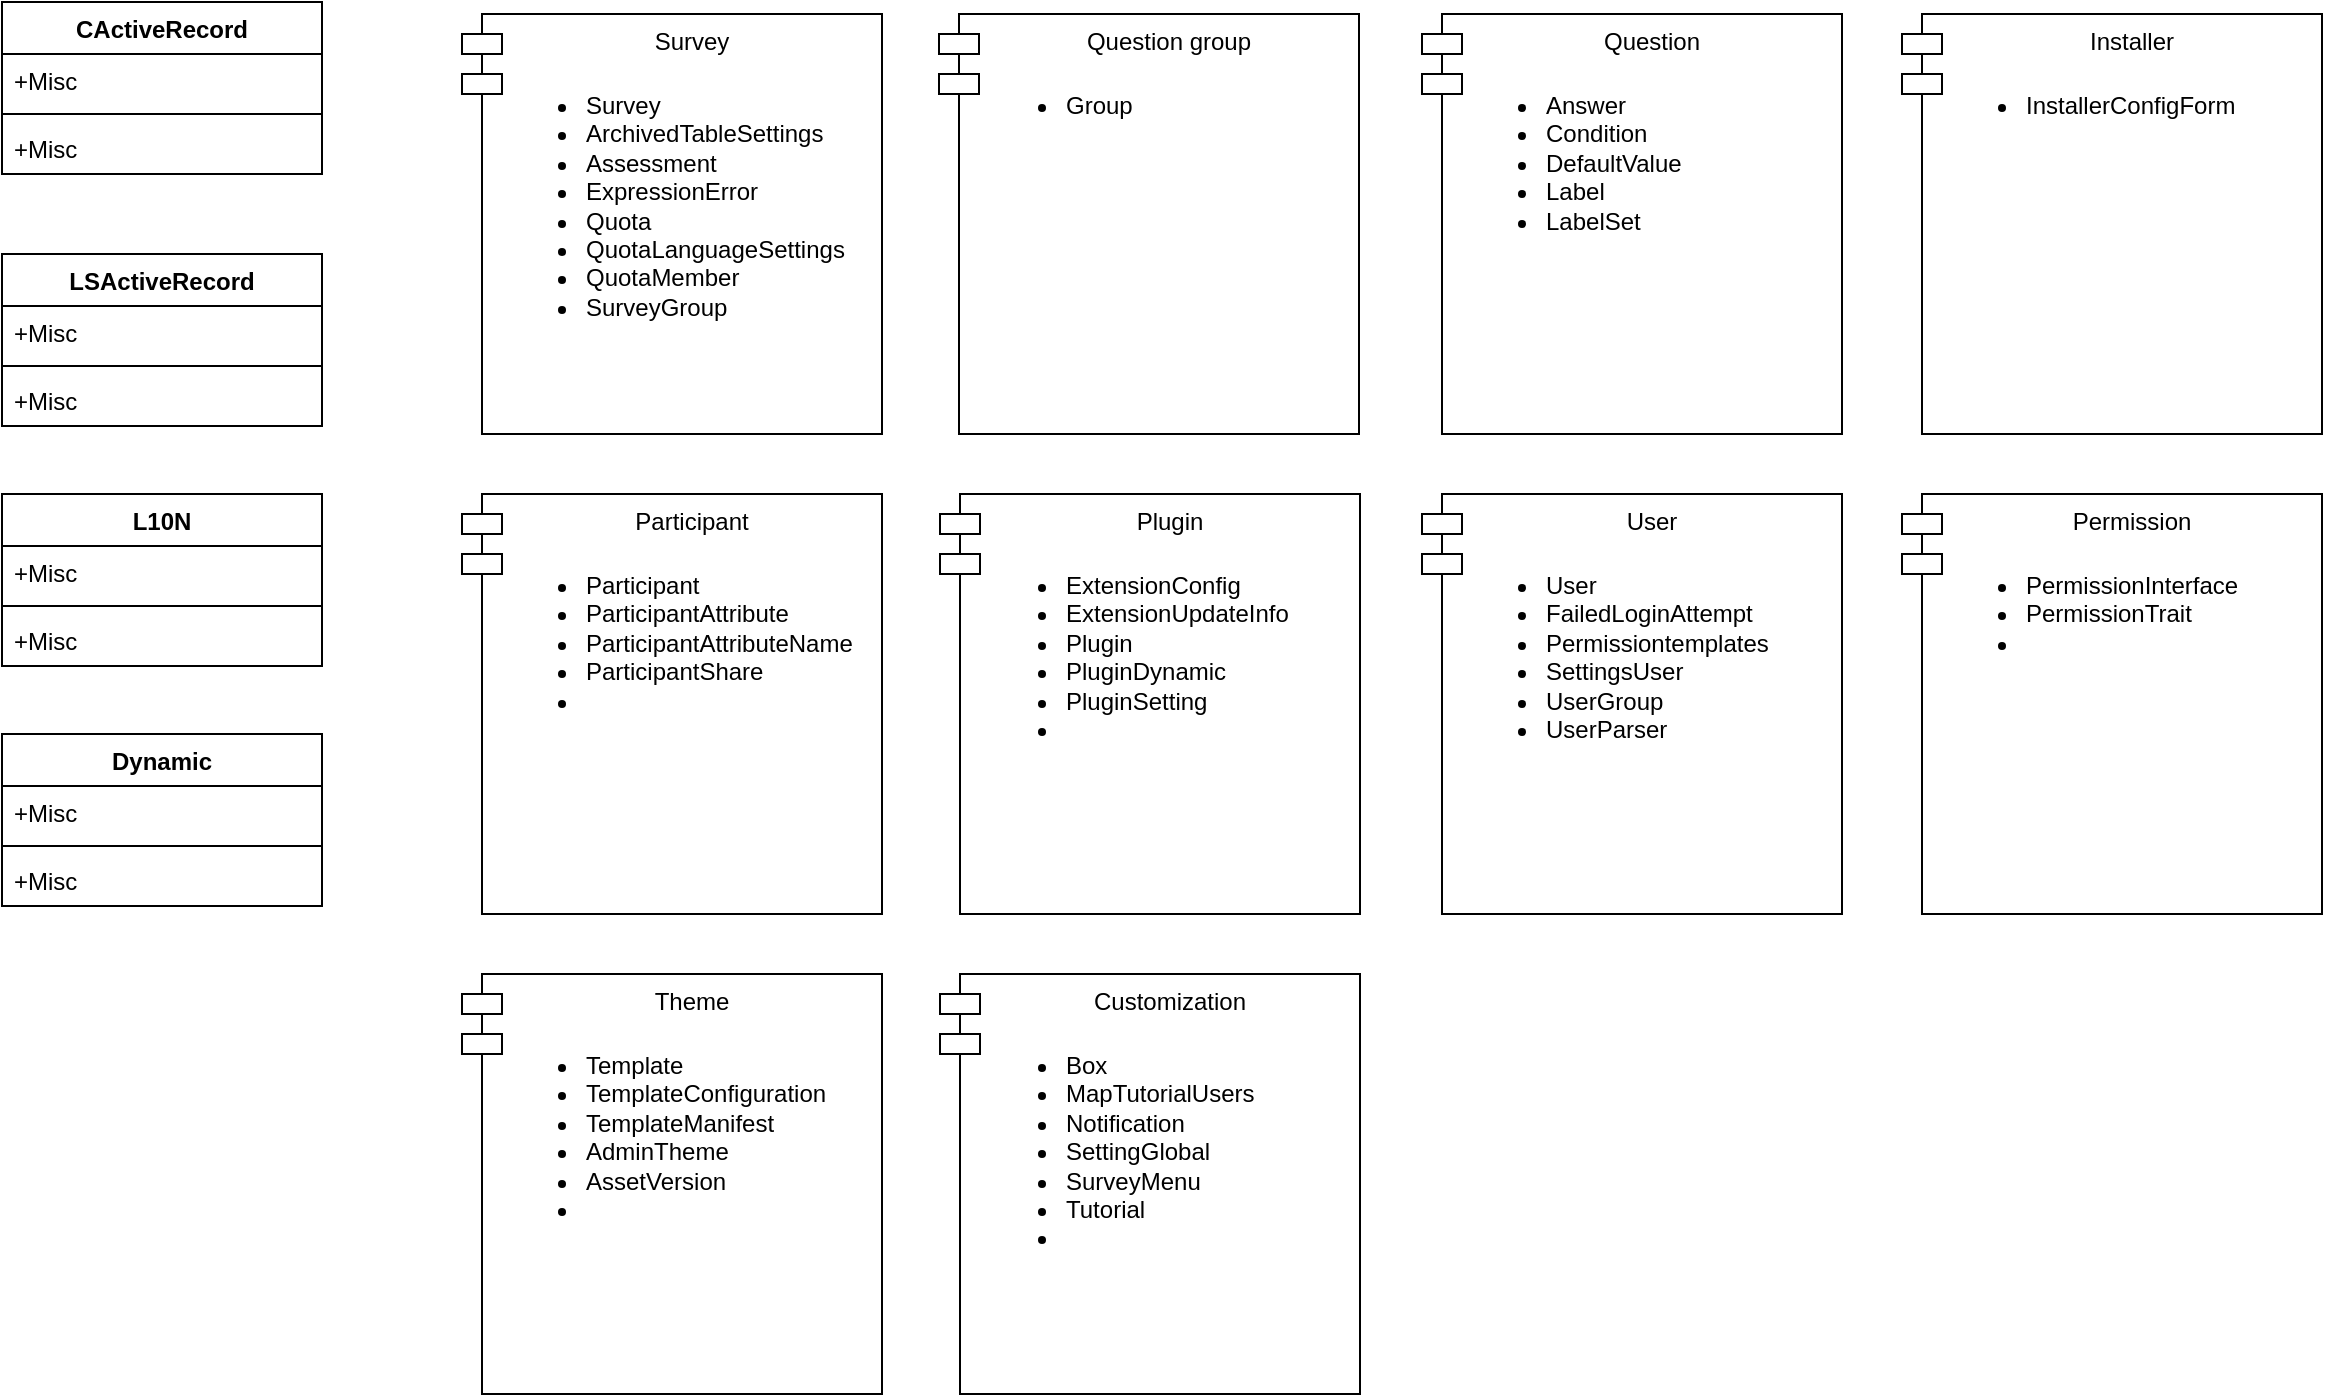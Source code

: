 <mxfile version="14.9.5" type="github">
  <diagram id="C5RBs43oDa-KdzZeNtuy" name="Page-1">
    <mxGraphModel dx="1927" dy="628" grid="1" gridSize="10" guides="1" tooltips="1" connect="1" arrows="1" fold="1" page="1" pageScale="1" pageWidth="827" pageHeight="1169" math="0" shadow="0">
      <root>
        <mxCell id="WIyWlLk6GJQsqaUBKTNV-0" />
        <mxCell id="WIyWlLk6GJQsqaUBKTNV-1" parent="WIyWlLk6GJQsqaUBKTNV-0" />
        <mxCell id="X3VQXI_sIxoggyghLsqG-4" value="Survey" style="shape=module;align=left;spacingLeft=20;align=center;verticalAlign=top;fillColor=none;" vertex="1" parent="WIyWlLk6GJQsqaUBKTNV-1">
          <mxGeometry x="70" y="80" width="210" height="210" as="geometry" />
        </mxCell>
        <mxCell id="X3VQXI_sIxoggyghLsqG-5" value="Question group" style="shape=module;align=left;spacingLeft=20;align=center;verticalAlign=top;fillColor=none;" vertex="1" parent="WIyWlLk6GJQsqaUBKTNV-1">
          <mxGeometry x="308.5" y="80" width="210" height="210" as="geometry" />
        </mxCell>
        <mxCell id="X3VQXI_sIxoggyghLsqG-6" value="Question" style="shape=module;align=left;spacingLeft=20;align=center;verticalAlign=top;fillColor=none;" vertex="1" parent="WIyWlLk6GJQsqaUBKTNV-1">
          <mxGeometry x="550" y="80" width="210" height="210" as="geometry" />
        </mxCell>
        <mxCell id="X3VQXI_sIxoggyghLsqG-7" value="Participant" style="shape=module;align=left;spacingLeft=20;align=center;verticalAlign=top;fillColor=none;" vertex="1" parent="WIyWlLk6GJQsqaUBKTNV-1">
          <mxGeometry x="70" y="320" width="210" height="210" as="geometry" />
        </mxCell>
        <mxCell id="X3VQXI_sIxoggyghLsqG-8" value="Plugin" style="shape=module;align=left;spacingLeft=20;align=center;verticalAlign=top;fillColor=none;" vertex="1" parent="WIyWlLk6GJQsqaUBKTNV-1">
          <mxGeometry x="309" y="320" width="210" height="210" as="geometry" />
        </mxCell>
        <mxCell id="X3VQXI_sIxoggyghLsqG-9" value="User" style="shape=module;align=left;spacingLeft=20;align=center;verticalAlign=top;fillColor=none;" vertex="1" parent="WIyWlLk6GJQsqaUBKTNV-1">
          <mxGeometry x="550" y="320" width="210" height="210" as="geometry" />
        </mxCell>
        <mxCell id="X3VQXI_sIxoggyghLsqG-10" value="Theme" style="shape=module;align=left;spacingLeft=20;align=center;verticalAlign=top;fillColor=none;" vertex="1" parent="WIyWlLk6GJQsqaUBKTNV-1">
          <mxGeometry x="70" y="560" width="210" height="210" as="geometry" />
        </mxCell>
        <mxCell id="X3VQXI_sIxoggyghLsqG-11" value="Customization" style="shape=module;align=left;spacingLeft=20;align=center;verticalAlign=top;fillColor=none;" vertex="1" parent="WIyWlLk6GJQsqaUBKTNV-1">
          <mxGeometry x="309" y="560" width="210" height="210" as="geometry" />
        </mxCell>
        <mxCell id="X3VQXI_sIxoggyghLsqG-12" value="Permission" style="shape=module;align=left;spacingLeft=20;align=center;verticalAlign=top;fillColor=none;" vertex="1" parent="WIyWlLk6GJQsqaUBKTNV-1">
          <mxGeometry x="790" y="320" width="210" height="210" as="geometry" />
        </mxCell>
        <mxCell id="X3VQXI_sIxoggyghLsqG-14" value="LSActiveRecord" style="swimlane;fontStyle=1;align=center;verticalAlign=top;childLayout=stackLayout;horizontal=1;startSize=26;horizontalStack=0;resizeParent=1;resizeParentMax=0;resizeLast=0;collapsible=1;marginBottom=0;fillColor=none;" vertex="1" parent="WIyWlLk6GJQsqaUBKTNV-1">
          <mxGeometry x="-160" y="200" width="160" height="86" as="geometry" />
        </mxCell>
        <mxCell id="X3VQXI_sIxoggyghLsqG-15" value="+Misc" style="text;strokeColor=none;fillColor=none;align=left;verticalAlign=top;spacingLeft=4;spacingRight=4;overflow=hidden;rotatable=0;points=[[0,0.5],[1,0.5]];portConstraint=eastwest;" vertex="1" parent="X3VQXI_sIxoggyghLsqG-14">
          <mxGeometry y="26" width="160" height="26" as="geometry" />
        </mxCell>
        <mxCell id="X3VQXI_sIxoggyghLsqG-16" value="" style="line;strokeWidth=1;fillColor=none;align=left;verticalAlign=middle;spacingTop=-1;spacingLeft=3;spacingRight=3;rotatable=0;labelPosition=right;points=[];portConstraint=eastwest;" vertex="1" parent="X3VQXI_sIxoggyghLsqG-14">
          <mxGeometry y="52" width="160" height="8" as="geometry" />
        </mxCell>
        <mxCell id="X3VQXI_sIxoggyghLsqG-17" value="+Misc" style="text;strokeColor=none;fillColor=none;align=left;verticalAlign=top;spacingLeft=4;spacingRight=4;overflow=hidden;rotatable=0;points=[[0,0.5],[1,0.5]];portConstraint=eastwest;" vertex="1" parent="X3VQXI_sIxoggyghLsqG-14">
          <mxGeometry y="60" width="160" height="26" as="geometry" />
        </mxCell>
        <mxCell id="X3VQXI_sIxoggyghLsqG-19" value="&lt;ul&gt;&lt;li&gt;Participant&lt;/li&gt;&lt;li&gt;ParticipantAttribute&lt;/li&gt;&lt;li&gt;ParticipantAttributeName&lt;/li&gt;&lt;li&gt;ParticipantShare&lt;/li&gt;&lt;li&gt;&lt;br&gt;&lt;/li&gt;&lt;/ul&gt;" style="text;html=1;strokeColor=none;fillColor=none;align=left;verticalAlign=top;whiteSpace=wrap;rounded=0;" vertex="1" parent="WIyWlLk6GJQsqaUBKTNV-1">
          <mxGeometry x="90" y="340" width="120" height="120" as="geometry" />
        </mxCell>
        <mxCell id="X3VQXI_sIxoggyghLsqG-20" value="&lt;ul&gt;&lt;li&gt;Survey&lt;br&gt;&lt;/li&gt;&lt;li&gt;ArchivedTableSettings&lt;/li&gt;&lt;li&gt;Assessment&lt;/li&gt;&lt;li&gt;ExpressionError&lt;/li&gt;&lt;li&gt;Quota&lt;/li&gt;&lt;li&gt;QuotaLanguageSettings&lt;/li&gt;&lt;li&gt;QuotaMember&lt;/li&gt;&lt;li&gt;SurveyGroup&lt;br&gt;&lt;/li&gt;&lt;/ul&gt;" style="text;html=1;strokeColor=none;fillColor=none;align=left;verticalAlign=top;whiteSpace=wrap;rounded=0;" vertex="1" parent="WIyWlLk6GJQsqaUBKTNV-1">
          <mxGeometry x="90" y="100" width="120" height="120" as="geometry" />
        </mxCell>
        <mxCell id="X3VQXI_sIxoggyghLsqG-21" value="&lt;ul&gt;&lt;li&gt;Template&lt;br&gt;&lt;/li&gt;&lt;li&gt;TemplateConfiguration&lt;/li&gt;&lt;li&gt;TemplateManifest&lt;/li&gt;&lt;li&gt;AdminTheme&lt;/li&gt;&lt;li&gt;AssetVersion&lt;/li&gt;&lt;li&gt;&lt;br&gt;&lt;/li&gt;&lt;/ul&gt;" style="text;html=1;strokeColor=none;fillColor=none;align=left;verticalAlign=top;whiteSpace=wrap;rounded=0;" vertex="1" parent="WIyWlLk6GJQsqaUBKTNV-1">
          <mxGeometry x="90" y="580" width="120" height="120" as="geometry" />
        </mxCell>
        <mxCell id="X3VQXI_sIxoggyghLsqG-22" value="&lt;ul&gt;&lt;li&gt;Answer&lt;br&gt;&lt;/li&gt;&lt;li&gt;Condition&lt;/li&gt;&lt;li&gt;DefaultValue&lt;/li&gt;&lt;li&gt;Label&lt;/li&gt;&lt;li&gt;LabelSet&lt;br&gt;&lt;/li&gt;&lt;/ul&gt;" style="text;html=1;strokeColor=none;fillColor=none;align=left;verticalAlign=top;whiteSpace=wrap;rounded=0;" vertex="1" parent="WIyWlLk6GJQsqaUBKTNV-1">
          <mxGeometry x="570" y="100" width="120" height="120" as="geometry" />
        </mxCell>
        <mxCell id="X3VQXI_sIxoggyghLsqG-24" value="&lt;ul&gt;&lt;li&gt;Box&lt;br&gt;&lt;/li&gt;&lt;li&gt;MapTutorialUsers&lt;/li&gt;&lt;li&gt;Notification&lt;/li&gt;&lt;li&gt;SettingGlobal&lt;/li&gt;&lt;li&gt;SurveyMenu&lt;/li&gt;&lt;li&gt;Tutorial&lt;/li&gt;&lt;li&gt;&lt;br&gt;&lt;/li&gt;&lt;/ul&gt;" style="text;html=1;strokeColor=none;fillColor=none;align=left;verticalAlign=top;whiteSpace=wrap;rounded=0;" vertex="1" parent="WIyWlLk6GJQsqaUBKTNV-1">
          <mxGeometry x="330" y="580" width="120" height="120" as="geometry" />
        </mxCell>
        <mxCell id="X3VQXI_sIxoggyghLsqG-25" value="L10N" style="swimlane;fontStyle=1;align=center;verticalAlign=top;childLayout=stackLayout;horizontal=1;startSize=26;horizontalStack=0;resizeParent=1;resizeParentMax=0;resizeLast=0;collapsible=1;marginBottom=0;fillColor=none;" vertex="1" parent="WIyWlLk6GJQsqaUBKTNV-1">
          <mxGeometry x="-160" y="320" width="160" height="86" as="geometry" />
        </mxCell>
        <mxCell id="X3VQXI_sIxoggyghLsqG-26" value="+Misc" style="text;strokeColor=none;fillColor=none;align=left;verticalAlign=top;spacingLeft=4;spacingRight=4;overflow=hidden;rotatable=0;points=[[0,0.5],[1,0.5]];portConstraint=eastwest;" vertex="1" parent="X3VQXI_sIxoggyghLsqG-25">
          <mxGeometry y="26" width="160" height="26" as="geometry" />
        </mxCell>
        <mxCell id="X3VQXI_sIxoggyghLsqG-27" value="" style="line;strokeWidth=1;fillColor=none;align=left;verticalAlign=middle;spacingTop=-1;spacingLeft=3;spacingRight=3;rotatable=0;labelPosition=right;points=[];portConstraint=eastwest;" vertex="1" parent="X3VQXI_sIxoggyghLsqG-25">
          <mxGeometry y="52" width="160" height="8" as="geometry" />
        </mxCell>
        <mxCell id="X3VQXI_sIxoggyghLsqG-28" value="+Misc" style="text;strokeColor=none;fillColor=none;align=left;verticalAlign=top;spacingLeft=4;spacingRight=4;overflow=hidden;rotatable=0;points=[[0,0.5],[1,0.5]];portConstraint=eastwest;" vertex="1" parent="X3VQXI_sIxoggyghLsqG-25">
          <mxGeometry y="60" width="160" height="26" as="geometry" />
        </mxCell>
        <mxCell id="X3VQXI_sIxoggyghLsqG-29" value="Dynamic" style="swimlane;fontStyle=1;align=center;verticalAlign=top;childLayout=stackLayout;horizontal=1;startSize=26;horizontalStack=0;resizeParent=1;resizeParentMax=0;resizeLast=0;collapsible=1;marginBottom=0;fillColor=none;" vertex="1" parent="WIyWlLk6GJQsqaUBKTNV-1">
          <mxGeometry x="-160" y="440" width="160" height="86" as="geometry" />
        </mxCell>
        <mxCell id="X3VQXI_sIxoggyghLsqG-30" value="+Misc" style="text;strokeColor=none;fillColor=none;align=left;verticalAlign=top;spacingLeft=4;spacingRight=4;overflow=hidden;rotatable=0;points=[[0,0.5],[1,0.5]];portConstraint=eastwest;" vertex="1" parent="X3VQXI_sIxoggyghLsqG-29">
          <mxGeometry y="26" width="160" height="26" as="geometry" />
        </mxCell>
        <mxCell id="X3VQXI_sIxoggyghLsqG-31" value="" style="line;strokeWidth=1;fillColor=none;align=left;verticalAlign=middle;spacingTop=-1;spacingLeft=3;spacingRight=3;rotatable=0;labelPosition=right;points=[];portConstraint=eastwest;" vertex="1" parent="X3VQXI_sIxoggyghLsqG-29">
          <mxGeometry y="52" width="160" height="8" as="geometry" />
        </mxCell>
        <mxCell id="X3VQXI_sIxoggyghLsqG-32" value="+Misc" style="text;strokeColor=none;fillColor=none;align=left;verticalAlign=top;spacingLeft=4;spacingRight=4;overflow=hidden;rotatable=0;points=[[0,0.5],[1,0.5]];portConstraint=eastwest;" vertex="1" parent="X3VQXI_sIxoggyghLsqG-29">
          <mxGeometry y="60" width="160" height="26" as="geometry" />
        </mxCell>
        <mxCell id="X3VQXI_sIxoggyghLsqG-33" value="&lt;ul&gt;&lt;li&gt;ExtensionConfig&lt;/li&gt;&lt;li&gt;ExtensionUpdateInfo&lt;br&gt;&lt;/li&gt;&lt;li&gt;Plugin&lt;/li&gt;&lt;li&gt;PluginDynamic&lt;/li&gt;&lt;li&gt;PluginSetting&lt;/li&gt;&lt;li&gt;&lt;br&gt;&lt;/li&gt;&lt;/ul&gt;" style="text;html=1;strokeColor=none;fillColor=none;align=left;verticalAlign=top;whiteSpace=wrap;rounded=0;" vertex="1" parent="WIyWlLk6GJQsqaUBKTNV-1">
          <mxGeometry x="330" y="340" width="120" height="120" as="geometry" />
        </mxCell>
        <mxCell id="X3VQXI_sIxoggyghLsqG-34" value="&lt;ul&gt;&lt;li&gt;User&lt;br&gt;&lt;/li&gt;&lt;li&gt;FailedLoginAttempt&lt;/li&gt;&lt;li&gt;Permissiontemplates&lt;/li&gt;&lt;li&gt;SettingsUser&lt;/li&gt;&lt;li&gt;UserGroup&lt;/li&gt;&lt;li&gt;UserParser&lt;br&gt;&lt;/li&gt;&lt;/ul&gt;" style="text;html=1;strokeColor=none;fillColor=none;align=left;verticalAlign=top;whiteSpace=wrap;rounded=0;" vertex="1" parent="WIyWlLk6GJQsqaUBKTNV-1">
          <mxGeometry x="570" y="340" width="120" height="120" as="geometry" />
        </mxCell>
        <mxCell id="X3VQXI_sIxoggyghLsqG-35" value="Installer" style="shape=module;align=left;spacingLeft=20;align=center;verticalAlign=top;fillColor=none;" vertex="1" parent="WIyWlLk6GJQsqaUBKTNV-1">
          <mxGeometry x="790" y="80" width="210" height="210" as="geometry" />
        </mxCell>
        <mxCell id="X3VQXI_sIxoggyghLsqG-36" value="&lt;ul&gt;&lt;li&gt;InstallerConfigForm&lt;br&gt;&lt;/li&gt;&lt;/ul&gt;" style="text;html=1;strokeColor=none;fillColor=none;align=left;verticalAlign=top;whiteSpace=wrap;rounded=0;" vertex="1" parent="WIyWlLk6GJQsqaUBKTNV-1">
          <mxGeometry x="810" y="100" width="120" height="120" as="geometry" />
        </mxCell>
        <mxCell id="X3VQXI_sIxoggyghLsqG-37" value="&lt;ul&gt;&lt;li&gt;PermissionInterface&lt;/li&gt;&lt;li&gt;PermissionTrait&lt;/li&gt;&lt;li&gt;&lt;br&gt;&lt;/li&gt;&lt;/ul&gt;" style="text;html=1;strokeColor=none;fillColor=none;align=left;verticalAlign=top;whiteSpace=wrap;rounded=0;" vertex="1" parent="WIyWlLk6GJQsqaUBKTNV-1">
          <mxGeometry x="810" y="340" width="120" height="120" as="geometry" />
        </mxCell>
        <mxCell id="X3VQXI_sIxoggyghLsqG-38" value="&lt;ul&gt;&lt;li&gt;Group&lt;br&gt;&lt;/li&gt;&lt;/ul&gt;" style="text;html=1;strokeColor=none;fillColor=none;align=left;verticalAlign=top;whiteSpace=wrap;rounded=0;" vertex="1" parent="WIyWlLk6GJQsqaUBKTNV-1">
          <mxGeometry x="330" y="100" width="120" height="120" as="geometry" />
        </mxCell>
        <mxCell id="X3VQXI_sIxoggyghLsqG-39" value="CActiveRecord" style="swimlane;fontStyle=1;align=center;verticalAlign=top;childLayout=stackLayout;horizontal=1;startSize=26;horizontalStack=0;resizeParent=1;resizeParentMax=0;resizeLast=0;collapsible=1;marginBottom=0;fillColor=none;" vertex="1" parent="WIyWlLk6GJQsqaUBKTNV-1">
          <mxGeometry x="-160" y="74" width="160" height="86" as="geometry" />
        </mxCell>
        <mxCell id="X3VQXI_sIxoggyghLsqG-40" value="+Misc" style="text;strokeColor=none;fillColor=none;align=left;verticalAlign=top;spacingLeft=4;spacingRight=4;overflow=hidden;rotatable=0;points=[[0,0.5],[1,0.5]];portConstraint=eastwest;" vertex="1" parent="X3VQXI_sIxoggyghLsqG-39">
          <mxGeometry y="26" width="160" height="26" as="geometry" />
        </mxCell>
        <mxCell id="X3VQXI_sIxoggyghLsqG-41" value="" style="line;strokeWidth=1;fillColor=none;align=left;verticalAlign=middle;spacingTop=-1;spacingLeft=3;spacingRight=3;rotatable=0;labelPosition=right;points=[];portConstraint=eastwest;" vertex="1" parent="X3VQXI_sIxoggyghLsqG-39">
          <mxGeometry y="52" width="160" height="8" as="geometry" />
        </mxCell>
        <mxCell id="X3VQXI_sIxoggyghLsqG-42" value="+Misc" style="text;strokeColor=none;fillColor=none;align=left;verticalAlign=top;spacingLeft=4;spacingRight=4;overflow=hidden;rotatable=0;points=[[0,0.5],[1,0.5]];portConstraint=eastwest;" vertex="1" parent="X3VQXI_sIxoggyghLsqG-39">
          <mxGeometry y="60" width="160" height="26" as="geometry" />
        </mxCell>
      </root>
    </mxGraphModel>
  </diagram>
</mxfile>
